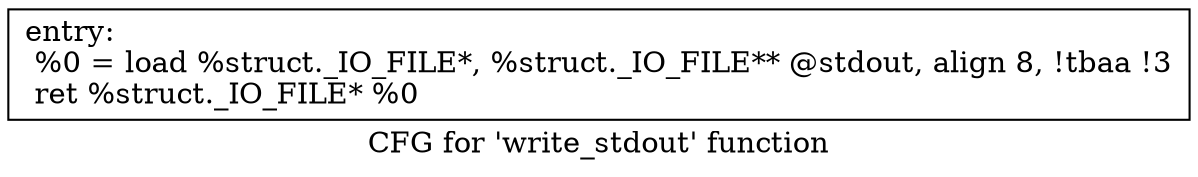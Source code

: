 digraph "CFG for 'write_stdout' function" {
	label="CFG for 'write_stdout' function";

	Node0x6446930 [shape=record,label="{entry:\l  %0 = load %struct._IO_FILE*, %struct._IO_FILE** @stdout, align 8, !tbaa !3\l  ret %struct._IO_FILE* %0\l}"];
}
